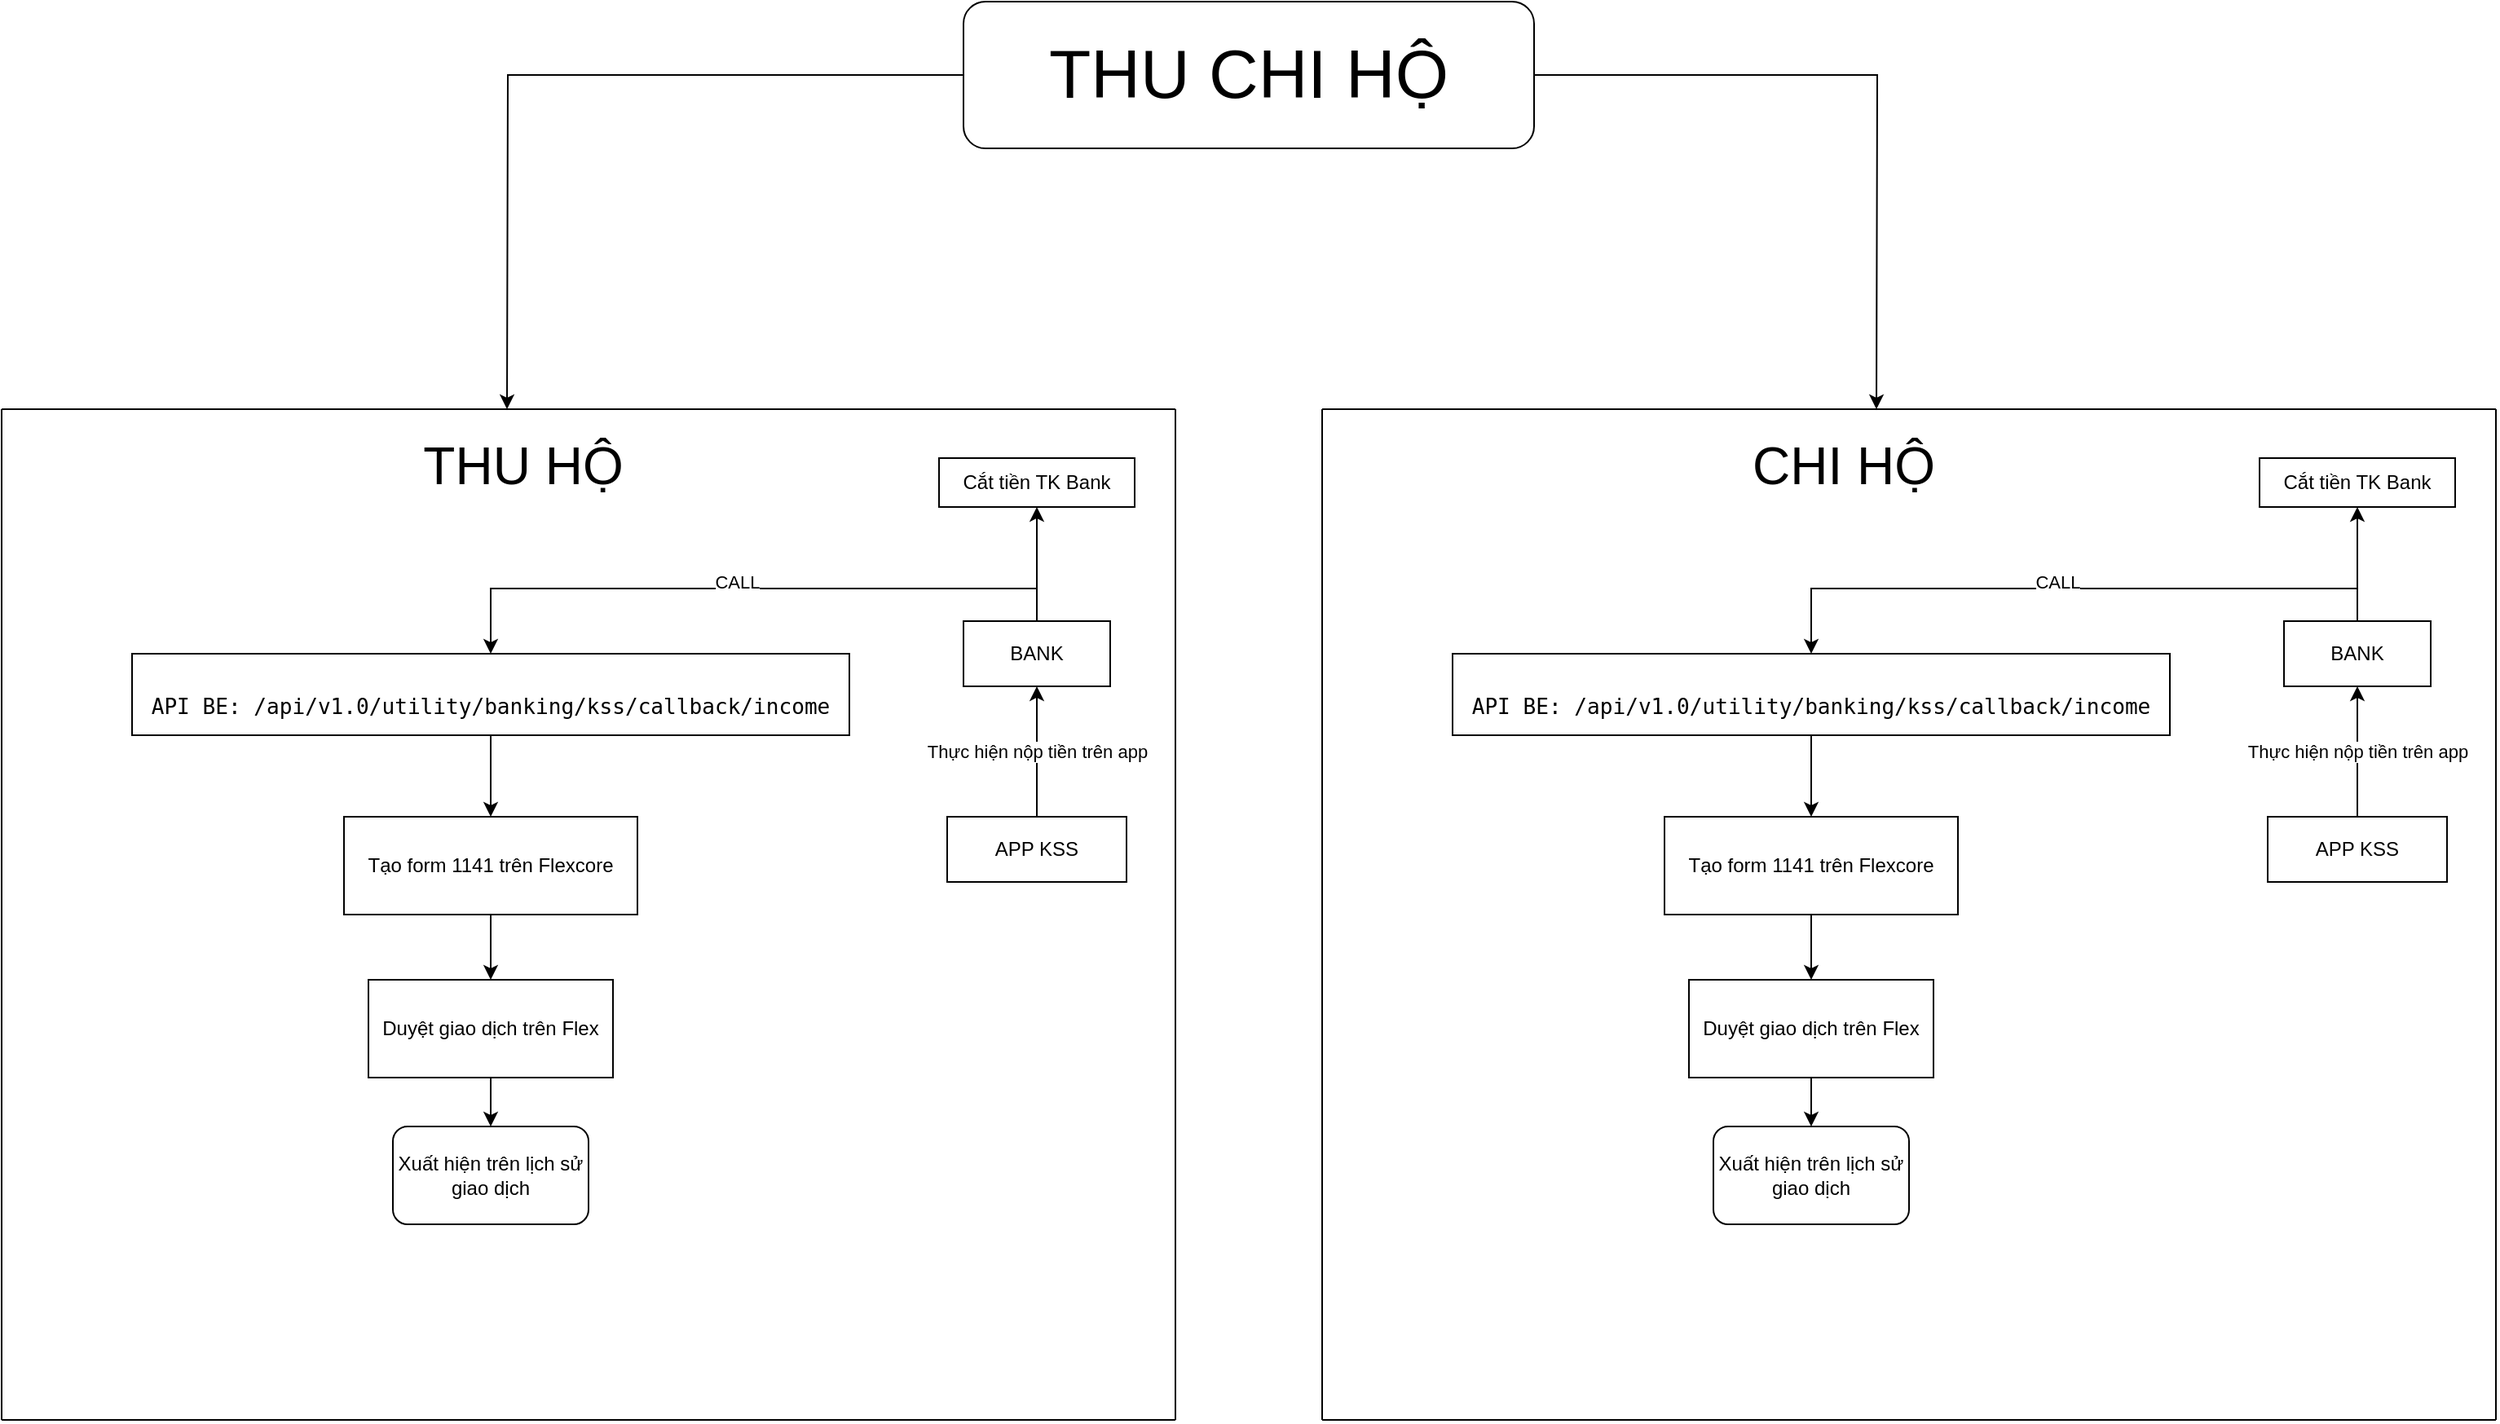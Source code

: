 <mxfile version="15.8.6" type="github">
  <diagram id="kyZlcB3xCLVGRmdo0wzh" name="Page-1">
    <mxGraphModel dx="2263" dy="2372" grid="1" gridSize="10" guides="1" tooltips="1" connect="1" arrows="1" fold="1" page="1" pageScale="1" pageWidth="850" pageHeight="1100" math="0" shadow="0">
      <root>
        <mxCell id="0" />
        <mxCell id="1" parent="0" />
        <mxCell id="_feeTosTdSZNGCY7RN4B-6" style="edgeStyle=orthogonalEdgeStyle;rounded=0;orthogonalLoop=1;jettySize=auto;html=1;exitX=0.5;exitY=0;exitDx=0;exitDy=0;entryX=0.5;entryY=0;entryDx=0;entryDy=0;" edge="1" parent="1" source="_feeTosTdSZNGCY7RN4B-2" target="_feeTosTdSZNGCY7RN4B-5">
          <mxGeometry relative="1" as="geometry" />
        </mxCell>
        <mxCell id="_feeTosTdSZNGCY7RN4B-7" value="CALL" style="edgeLabel;html=1;align=center;verticalAlign=middle;resizable=0;points=[];fontColor=#000000;" vertex="1" connectable="0" parent="_feeTosTdSZNGCY7RN4B-6">
          <mxGeometry x="0.032" y="-4" relative="1" as="geometry">
            <mxPoint as="offset" />
          </mxGeometry>
        </mxCell>
        <mxCell id="_feeTosTdSZNGCY7RN4B-10" style="edgeStyle=orthogonalEdgeStyle;rounded=0;orthogonalLoop=1;jettySize=auto;html=1;fontColor=#000000;" edge="1" parent="1" source="_feeTosTdSZNGCY7RN4B-2" target="_feeTosTdSZNGCY7RN4B-9">
          <mxGeometry relative="1" as="geometry" />
        </mxCell>
        <mxCell id="_feeTosTdSZNGCY7RN4B-2" value="BANK" style="rounded=0;whiteSpace=wrap;html=1;" vertex="1" parent="1">
          <mxGeometry x="700" y="190" width="90" height="40" as="geometry" />
        </mxCell>
        <mxCell id="_feeTosTdSZNGCY7RN4B-4" value="Thực hiện nộp tiền trên app" style="edgeStyle=orthogonalEdgeStyle;rounded=0;orthogonalLoop=1;jettySize=auto;html=1;exitX=0.5;exitY=0;exitDx=0;exitDy=0;" edge="1" parent="1" source="_feeTosTdSZNGCY7RN4B-3" target="_feeTosTdSZNGCY7RN4B-2">
          <mxGeometry relative="1" as="geometry" />
        </mxCell>
        <mxCell id="_feeTosTdSZNGCY7RN4B-3" value="APP KSS" style="rounded=0;whiteSpace=wrap;html=1;" vertex="1" parent="1">
          <mxGeometry x="690" y="310" width="110" height="40" as="geometry" />
        </mxCell>
        <mxCell id="_feeTosTdSZNGCY7RN4B-20" style="edgeStyle=orthogonalEdgeStyle;rounded=0;orthogonalLoop=1;jettySize=auto;html=1;exitX=0.5;exitY=1;exitDx=0;exitDy=0;entryX=0.5;entryY=0;entryDx=0;entryDy=0;fontColor=#000000;" edge="1" parent="1" source="_feeTosTdSZNGCY7RN4B-5" target="_feeTosTdSZNGCY7RN4B-19">
          <mxGeometry relative="1" as="geometry" />
        </mxCell>
        <mxCell id="_feeTosTdSZNGCY7RN4B-5" value="&lt;br&gt;&lt;pre style=&quot;font-family: &amp;#34;jetbrains mono&amp;#34; , monospace ; font-size: 9.8pt&quot;&gt;&lt;span style=&quot;background-color: rgb(255 , 255 , 255)&quot;&gt;API BE: /api/v1.0/utility/banking/kss/callback/income&lt;/span&gt;&lt;/pre&gt;" style="rounded=0;whiteSpace=wrap;html=1;" vertex="1" parent="1">
          <mxGeometry x="190" y="210" width="440" height="50" as="geometry" />
        </mxCell>
        <mxCell id="_feeTosTdSZNGCY7RN4B-9" value="Cắt tiền TK Bank" style="rounded=0;whiteSpace=wrap;html=1;labelBackgroundColor=#FFFFFF;fontColor=#000000;" vertex="1" parent="1">
          <mxGeometry x="685" y="90" width="120" height="30" as="geometry" />
        </mxCell>
        <mxCell id="_feeTosTdSZNGCY7RN4B-22" style="edgeStyle=orthogonalEdgeStyle;rounded=0;orthogonalLoop=1;jettySize=auto;html=1;exitX=0.5;exitY=1;exitDx=0;exitDy=0;entryX=0.5;entryY=0;entryDx=0;entryDy=0;fontColor=#000000;" edge="1" parent="1" source="_feeTosTdSZNGCY7RN4B-19" target="_feeTosTdSZNGCY7RN4B-21">
          <mxGeometry relative="1" as="geometry" />
        </mxCell>
        <mxCell id="_feeTosTdSZNGCY7RN4B-19" value="Tạo form 1141 trên Flexcore" style="rounded=0;whiteSpace=wrap;html=1;labelBackgroundColor=#FFFFFF;fontColor=#000000;" vertex="1" parent="1">
          <mxGeometry x="320" y="310" width="180" height="60" as="geometry" />
        </mxCell>
        <mxCell id="_feeTosTdSZNGCY7RN4B-24" style="edgeStyle=orthogonalEdgeStyle;rounded=0;orthogonalLoop=1;jettySize=auto;html=1;exitX=0.5;exitY=1;exitDx=0;exitDy=0;entryX=0.5;entryY=0;entryDx=0;entryDy=0;fontColor=#000000;" edge="1" parent="1" source="_feeTosTdSZNGCY7RN4B-21" target="_feeTosTdSZNGCY7RN4B-23">
          <mxGeometry relative="1" as="geometry" />
        </mxCell>
        <mxCell id="_feeTosTdSZNGCY7RN4B-21" value="Duyệt giao dịch trên Flex" style="rounded=0;whiteSpace=wrap;html=1;labelBackgroundColor=#FFFFFF;fontColor=#000000;" vertex="1" parent="1">
          <mxGeometry x="335" y="410" width="150" height="60" as="geometry" />
        </mxCell>
        <mxCell id="_feeTosTdSZNGCY7RN4B-23" value="Xuất hiện trên lịch sử giao dịch" style="rounded=1;whiteSpace=wrap;html=1;labelBackgroundColor=#FFFFFF;fontColor=#000000;" vertex="1" parent="1">
          <mxGeometry x="350" y="500" width="120" height="60" as="geometry" />
        </mxCell>
        <mxCell id="_feeTosTdSZNGCY7RN4B-26" value="&lt;font style=&quot;font-size: 32px&quot;&gt;THU HỘ&lt;/font&gt;" style="text;html=1;strokeColor=none;fillColor=none;align=center;verticalAlign=middle;whiteSpace=wrap;rounded=0;labelBackgroundColor=#FFFFFF;fontColor=#000000;" vertex="1" parent="1">
          <mxGeometry x="350" y="80" width="160" height="30" as="geometry" />
        </mxCell>
        <mxCell id="_feeTosTdSZNGCY7RN4B-28" value="" style="endArrow=none;html=1;rounded=0;fontSize=32;fontColor=#000000;" edge="1" parent="1">
          <mxGeometry width="50" height="50" relative="1" as="geometry">
            <mxPoint x="830" y="60" as="sourcePoint" />
            <mxPoint x="110" y="60" as="targetPoint" />
          </mxGeometry>
        </mxCell>
        <mxCell id="_feeTosTdSZNGCY7RN4B-29" value="" style="endArrow=none;html=1;rounded=0;fontSize=32;fontColor=#000000;" edge="1" parent="1">
          <mxGeometry width="50" height="50" relative="1" as="geometry">
            <mxPoint x="110" y="680" as="sourcePoint" />
            <mxPoint x="110" y="60" as="targetPoint" />
          </mxGeometry>
        </mxCell>
        <mxCell id="_feeTosTdSZNGCY7RN4B-30" value="" style="endArrow=none;html=1;rounded=0;fontSize=32;fontColor=#000000;" edge="1" parent="1">
          <mxGeometry width="50" height="50" relative="1" as="geometry">
            <mxPoint x="830" y="680" as="sourcePoint" />
            <mxPoint x="830" y="60" as="targetPoint" />
          </mxGeometry>
        </mxCell>
        <mxCell id="_feeTosTdSZNGCY7RN4B-31" value="" style="endArrow=none;html=1;rounded=0;fontSize=32;fontColor=#000000;" edge="1" parent="1">
          <mxGeometry width="50" height="50" relative="1" as="geometry">
            <mxPoint x="830" y="680" as="sourcePoint" />
            <mxPoint x="110" y="680" as="targetPoint" />
          </mxGeometry>
        </mxCell>
        <mxCell id="_feeTosTdSZNGCY7RN4B-32" style="edgeStyle=orthogonalEdgeStyle;rounded=0;orthogonalLoop=1;jettySize=auto;html=1;exitX=0.5;exitY=0;exitDx=0;exitDy=0;entryX=0.5;entryY=0;entryDx=0;entryDy=0;" edge="1" parent="1" source="_feeTosTdSZNGCY7RN4B-35" target="_feeTosTdSZNGCY7RN4B-39">
          <mxGeometry relative="1" as="geometry" />
        </mxCell>
        <mxCell id="_feeTosTdSZNGCY7RN4B-33" value="CALL" style="edgeLabel;html=1;align=center;verticalAlign=middle;resizable=0;points=[];fontColor=#000000;" vertex="1" connectable="0" parent="_feeTosTdSZNGCY7RN4B-32">
          <mxGeometry x="0.032" y="-4" relative="1" as="geometry">
            <mxPoint as="offset" />
          </mxGeometry>
        </mxCell>
        <mxCell id="_feeTosTdSZNGCY7RN4B-34" style="edgeStyle=orthogonalEdgeStyle;rounded=0;orthogonalLoop=1;jettySize=auto;html=1;fontColor=#000000;" edge="1" parent="1" source="_feeTosTdSZNGCY7RN4B-35" target="_feeTosTdSZNGCY7RN4B-40">
          <mxGeometry relative="1" as="geometry" />
        </mxCell>
        <mxCell id="_feeTosTdSZNGCY7RN4B-35" value="BANK" style="rounded=0;whiteSpace=wrap;html=1;" vertex="1" parent="1">
          <mxGeometry x="1510" y="190" width="90" height="40" as="geometry" />
        </mxCell>
        <mxCell id="_feeTosTdSZNGCY7RN4B-36" value="Thực hiện nộp tiền trên app" style="edgeStyle=orthogonalEdgeStyle;rounded=0;orthogonalLoop=1;jettySize=auto;html=1;exitX=0.5;exitY=0;exitDx=0;exitDy=0;" edge="1" parent="1" source="_feeTosTdSZNGCY7RN4B-37" target="_feeTosTdSZNGCY7RN4B-35">
          <mxGeometry relative="1" as="geometry" />
        </mxCell>
        <mxCell id="_feeTosTdSZNGCY7RN4B-37" value="APP KSS" style="rounded=0;whiteSpace=wrap;html=1;" vertex="1" parent="1">
          <mxGeometry x="1500" y="310" width="110" height="40" as="geometry" />
        </mxCell>
        <mxCell id="_feeTosTdSZNGCY7RN4B-38" style="edgeStyle=orthogonalEdgeStyle;rounded=0;orthogonalLoop=1;jettySize=auto;html=1;exitX=0.5;exitY=1;exitDx=0;exitDy=0;entryX=0.5;entryY=0;entryDx=0;entryDy=0;fontColor=#000000;" edge="1" parent="1" source="_feeTosTdSZNGCY7RN4B-39" target="_feeTosTdSZNGCY7RN4B-42">
          <mxGeometry relative="1" as="geometry" />
        </mxCell>
        <mxCell id="_feeTosTdSZNGCY7RN4B-39" value="&lt;br&gt;&lt;pre style=&quot;font-family: &amp;#34;jetbrains mono&amp;#34; , monospace ; font-size: 9.8pt&quot;&gt;&lt;span style=&quot;background-color: rgb(255 , 255 , 255)&quot;&gt;API BE: /api/v1.0/utility/banking/kss/callback/income&lt;/span&gt;&lt;/pre&gt;" style="rounded=0;whiteSpace=wrap;html=1;" vertex="1" parent="1">
          <mxGeometry x="1000" y="210" width="440" height="50" as="geometry" />
        </mxCell>
        <mxCell id="_feeTosTdSZNGCY7RN4B-40" value="Cắt tiền TK Bank" style="rounded=0;whiteSpace=wrap;html=1;labelBackgroundColor=#FFFFFF;fontColor=#000000;" vertex="1" parent="1">
          <mxGeometry x="1495" y="90" width="120" height="30" as="geometry" />
        </mxCell>
        <mxCell id="_feeTosTdSZNGCY7RN4B-41" style="edgeStyle=orthogonalEdgeStyle;rounded=0;orthogonalLoop=1;jettySize=auto;html=1;exitX=0.5;exitY=1;exitDx=0;exitDy=0;entryX=0.5;entryY=0;entryDx=0;entryDy=0;fontColor=#000000;" edge="1" parent="1" source="_feeTosTdSZNGCY7RN4B-42" target="_feeTosTdSZNGCY7RN4B-44">
          <mxGeometry relative="1" as="geometry" />
        </mxCell>
        <mxCell id="_feeTosTdSZNGCY7RN4B-42" value="Tạo form 1141 trên Flexcore" style="rounded=0;whiteSpace=wrap;html=1;labelBackgroundColor=#FFFFFF;fontColor=#000000;" vertex="1" parent="1">
          <mxGeometry x="1130" y="310" width="180" height="60" as="geometry" />
        </mxCell>
        <mxCell id="_feeTosTdSZNGCY7RN4B-43" style="edgeStyle=orthogonalEdgeStyle;rounded=0;orthogonalLoop=1;jettySize=auto;html=1;exitX=0.5;exitY=1;exitDx=0;exitDy=0;entryX=0.5;entryY=0;entryDx=0;entryDy=0;fontColor=#000000;" edge="1" parent="1" source="_feeTosTdSZNGCY7RN4B-44" target="_feeTosTdSZNGCY7RN4B-45">
          <mxGeometry relative="1" as="geometry" />
        </mxCell>
        <mxCell id="_feeTosTdSZNGCY7RN4B-44" value="Duyệt giao dịch trên Flex" style="rounded=0;whiteSpace=wrap;html=1;labelBackgroundColor=#FFFFFF;fontColor=#000000;" vertex="1" parent="1">
          <mxGeometry x="1145" y="410" width="150" height="60" as="geometry" />
        </mxCell>
        <mxCell id="_feeTosTdSZNGCY7RN4B-45" value="Xuất hiện trên lịch sử giao dịch" style="rounded=1;whiteSpace=wrap;html=1;labelBackgroundColor=#FFFFFF;fontColor=#000000;" vertex="1" parent="1">
          <mxGeometry x="1160" y="500" width="120" height="60" as="geometry" />
        </mxCell>
        <mxCell id="_feeTosTdSZNGCY7RN4B-46" value="&lt;font style=&quot;font-size: 32px&quot;&gt;CHI HỘ&lt;/font&gt;" style="text;html=1;strokeColor=none;fillColor=none;align=center;verticalAlign=middle;whiteSpace=wrap;rounded=0;labelBackgroundColor=#FFFFFF;fontColor=#000000;" vertex="1" parent="1">
          <mxGeometry x="1160" y="80" width="160" height="30" as="geometry" />
        </mxCell>
        <mxCell id="_feeTosTdSZNGCY7RN4B-47" value="" style="endArrow=none;html=1;rounded=0;fontSize=32;fontColor=#000000;" edge="1" parent="1">
          <mxGeometry width="50" height="50" relative="1" as="geometry">
            <mxPoint x="1640" y="60" as="sourcePoint" />
            <mxPoint x="920" y="60" as="targetPoint" />
          </mxGeometry>
        </mxCell>
        <mxCell id="_feeTosTdSZNGCY7RN4B-48" value="" style="endArrow=none;html=1;rounded=0;fontSize=32;fontColor=#000000;" edge="1" parent="1">
          <mxGeometry width="50" height="50" relative="1" as="geometry">
            <mxPoint x="920" y="680" as="sourcePoint" />
            <mxPoint x="920" y="60" as="targetPoint" />
          </mxGeometry>
        </mxCell>
        <mxCell id="_feeTosTdSZNGCY7RN4B-49" value="" style="endArrow=none;html=1;rounded=0;fontSize=32;fontColor=#000000;" edge="1" parent="1">
          <mxGeometry width="50" height="50" relative="1" as="geometry">
            <mxPoint x="1640" y="680" as="sourcePoint" />
            <mxPoint x="1640" y="60" as="targetPoint" />
          </mxGeometry>
        </mxCell>
        <mxCell id="_feeTosTdSZNGCY7RN4B-50" value="" style="endArrow=none;html=1;rounded=0;fontSize=32;fontColor=#000000;" edge="1" parent="1">
          <mxGeometry width="50" height="50" relative="1" as="geometry">
            <mxPoint x="1640" y="680" as="sourcePoint" />
            <mxPoint x="920" y="680" as="targetPoint" />
          </mxGeometry>
        </mxCell>
        <mxCell id="_feeTosTdSZNGCY7RN4B-52" style="edgeStyle=orthogonalEdgeStyle;rounded=0;orthogonalLoop=1;jettySize=auto;html=1;fontSize=42;fontColor=#000000;" edge="1" parent="1" source="_feeTosTdSZNGCY7RN4B-51">
          <mxGeometry relative="1" as="geometry">
            <mxPoint x="1260.0" y="60" as="targetPoint" />
          </mxGeometry>
        </mxCell>
        <mxCell id="_feeTosTdSZNGCY7RN4B-53" style="edgeStyle=orthogonalEdgeStyle;rounded=0;orthogonalLoop=1;jettySize=auto;html=1;exitX=0;exitY=0.5;exitDx=0;exitDy=0;fontSize=42;fontColor=#000000;" edge="1" parent="1" source="_feeTosTdSZNGCY7RN4B-51">
          <mxGeometry relative="1" as="geometry">
            <mxPoint x="420" y="60" as="targetPoint" />
          </mxGeometry>
        </mxCell>
        <mxCell id="_feeTosTdSZNGCY7RN4B-51" value="&lt;font style=&quot;font-size: 42px&quot;&gt;THU CHI HỘ&lt;/font&gt;" style="rounded=1;whiteSpace=wrap;html=1;labelBackgroundColor=#FFFFFF;fontSize=32;fontColor=#000000;" vertex="1" parent="1">
          <mxGeometry x="700" y="-190" width="350" height="90" as="geometry" />
        </mxCell>
      </root>
    </mxGraphModel>
  </diagram>
</mxfile>
